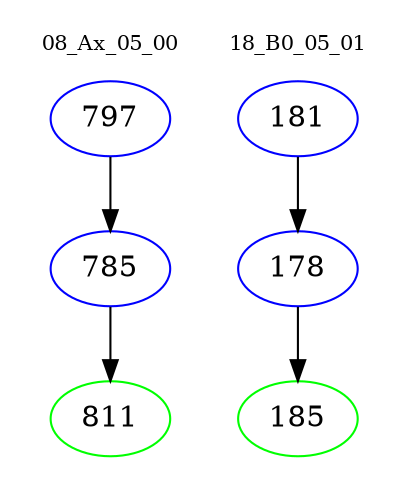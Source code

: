 digraph{
subgraph cluster_0 {
color = white
label = "08_Ax_05_00";
fontsize=10;
T0_797 [label="797", color="blue"]
T0_797 -> T0_785 [color="black"]
T0_785 [label="785", color="blue"]
T0_785 -> T0_811 [color="black"]
T0_811 [label="811", color="green"]
}
subgraph cluster_1 {
color = white
label = "18_B0_05_01";
fontsize=10;
T1_181 [label="181", color="blue"]
T1_181 -> T1_178 [color="black"]
T1_178 [label="178", color="blue"]
T1_178 -> T1_185 [color="black"]
T1_185 [label="185", color="green"]
}
}
